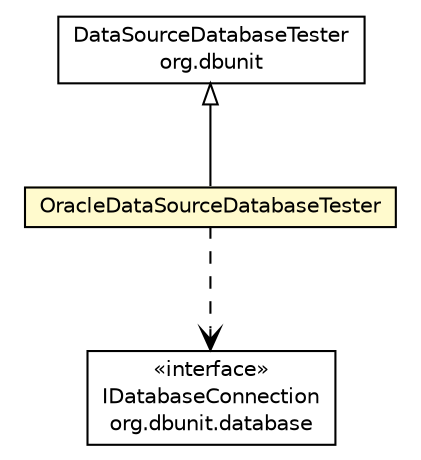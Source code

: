 #!/usr/local/bin/dot
#
# Class diagram 
# Generated by UMLGraph version R5_6_6-8-g8d7759 (http://www.umlgraph.org/)
#

digraph G {
	edge [fontname="Helvetica",fontsize=10,labelfontname="Helvetica",labelfontsize=10];
	node [fontname="Helvetica",fontsize=10,shape=plaintext];
	nodesep=0.25;
	ranksep=0.5;
	// org.dayatang.dbunit.OracleDataSourceDatabaseTester
	c73536 [label=<<table title="org.dayatang.dbunit.OracleDataSourceDatabaseTester" border="0" cellborder="1" cellspacing="0" cellpadding="2" port="p" bgcolor="lemonChiffon" href="./OracleDataSourceDatabaseTester.html">
		<tr><td><table border="0" cellspacing="0" cellpadding="1">
<tr><td align="center" balign="center"> OracleDataSourceDatabaseTester </td></tr>
		</table></td></tr>
		</table>>, URL="./OracleDataSourceDatabaseTester.html", fontname="Helvetica", fontcolor="black", fontsize=10.0];
	//org.dayatang.dbunit.OracleDataSourceDatabaseTester extends org.dbunit.DataSourceDatabaseTester
	c73682:p -> c73536:p [dir=back,arrowtail=empty];
	// org.dayatang.dbunit.OracleDataSourceDatabaseTester DEPEND org.dbunit.database.IDatabaseConnection
	c73536:p -> c73683:p [taillabel="", label=" "headlabel="", fontname="Helvetica", fontcolor="black", fontsize=10.0, color="black", arrowhead=open, style=dashed];
	// org.dbunit.database.IDatabaseConnection
	c73683 [label=<<table title="org.dbunit.database.IDatabaseConnection" border="0" cellborder="1" cellspacing="0" cellpadding="2" port="p" href="http://java.sun.com/j2se/1.4.2/docs/api/org/dbunit/database/IDatabaseConnection.html">
		<tr><td><table border="0" cellspacing="0" cellpadding="1">
<tr><td align="center" balign="center"> &#171;interface&#187; </td></tr>
<tr><td align="center" balign="center"> IDatabaseConnection </td></tr>
<tr><td align="center" balign="center"> org.dbunit.database </td></tr>
		</table></td></tr>
		</table>>, URL="http://java.sun.com/j2se/1.4.2/docs/api/org/dbunit/database/IDatabaseConnection.html", fontname="Helvetica", fontcolor="black", fontsize=10.0];
	// org.dbunit.DataSourceDatabaseTester
	c73682 [label=<<table title="org.dbunit.DataSourceDatabaseTester" border="0" cellborder="1" cellspacing="0" cellpadding="2" port="p" href="http://java.sun.com/j2se/1.4.2/docs/api/org/dbunit/DataSourceDatabaseTester.html">
		<tr><td><table border="0" cellspacing="0" cellpadding="1">
<tr><td align="center" balign="center"> DataSourceDatabaseTester </td></tr>
<tr><td align="center" balign="center"> org.dbunit </td></tr>
		</table></td></tr>
		</table>>, URL="http://java.sun.com/j2se/1.4.2/docs/api/org/dbunit/DataSourceDatabaseTester.html", fontname="Helvetica", fontcolor="black", fontsize=10.0];
}

